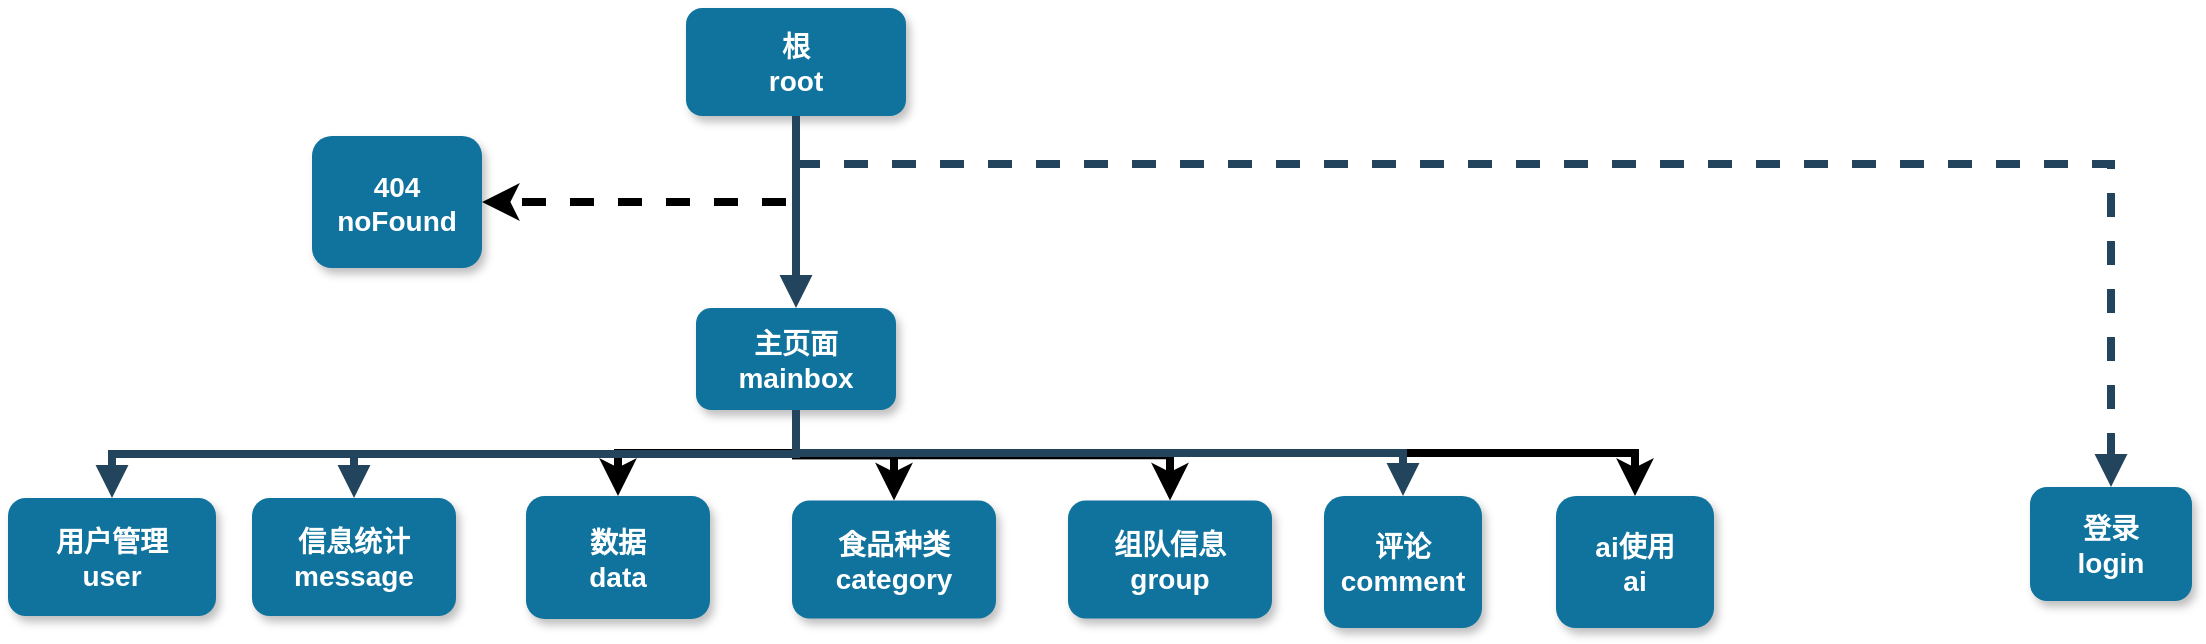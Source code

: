 <mxfile version="24.2.1" type="github">
  <diagram name="Page-1" id="k8IxIvTIii1jW4I5UCoE">
    <mxGraphModel dx="1324" dy="750" grid="0" gridSize="10" guides="1" tooltips="1" connect="1" arrows="1" fold="1" page="0" pageScale="1" pageWidth="1169" pageHeight="827" math="0" shadow="0">
      <root>
        <mxCell id="0" />
        <mxCell id="1" parent="0" />
        <mxCell id="R4IAKUROjbEG2pzpquD4-52" style="edgeStyle=orthogonalEdgeStyle;rounded=0;orthogonalLoop=1;jettySize=auto;html=1;exitX=0.5;exitY=1;exitDx=0;exitDy=0;entryX=1;entryY=0.5;entryDx=0;entryDy=0;dashed=1;strokeWidth=4;" edge="1" parent="1" source="R4IAKUROjbEG2pzpquD4-1" target="R4IAKUROjbEG2pzpquD4-50">
          <mxGeometry relative="1" as="geometry" />
        </mxCell>
        <mxCell id="R4IAKUROjbEG2pzpquD4-1" value="根&#xa;root" style="rounded=1;fillColor=#10739E;strokeColor=none;shadow=1;gradientColor=none;fontStyle=1;fontColor=#FFFFFF;fontSize=14;" vertex="1" parent="1">
          <mxGeometry x="411" y="32" width="110" height="54" as="geometry" />
        </mxCell>
        <mxCell id="R4IAKUROjbEG2pzpquD4-56" style="edgeStyle=orthogonalEdgeStyle;rounded=0;orthogonalLoop=1;jettySize=auto;html=1;exitX=0.5;exitY=1;exitDx=0;exitDy=0;entryX=0.5;entryY=0;entryDx=0;entryDy=0;strokeWidth=4;" edge="1" parent="1" source="R4IAKUROjbEG2pzpquD4-2" target="R4IAKUROjbEG2pzpquD4-53">
          <mxGeometry relative="1" as="geometry" />
        </mxCell>
        <mxCell id="R4IAKUROjbEG2pzpquD4-57" style="edgeStyle=orthogonalEdgeStyle;rounded=0;orthogonalLoop=1;jettySize=auto;html=1;exitX=0.5;exitY=1;exitDx=0;exitDy=0;strokeWidth=4;" edge="1" parent="1" source="R4IAKUROjbEG2pzpquD4-2" target="R4IAKUROjbEG2pzpquD4-54">
          <mxGeometry relative="1" as="geometry" />
        </mxCell>
        <mxCell id="R4IAKUROjbEG2pzpquD4-58" style="edgeStyle=orthogonalEdgeStyle;rounded=0;orthogonalLoop=1;jettySize=auto;html=1;exitX=0.5;exitY=1;exitDx=0;exitDy=0;entryX=0.5;entryY=0;entryDx=0;entryDy=0;strokeWidth=4;" edge="1" parent="1" source="R4IAKUROjbEG2pzpquD4-2" target="R4IAKUROjbEG2pzpquD4-55">
          <mxGeometry relative="1" as="geometry" />
        </mxCell>
        <mxCell id="R4IAKUROjbEG2pzpquD4-60" style="edgeStyle=orthogonalEdgeStyle;rounded=0;orthogonalLoop=1;jettySize=auto;html=1;exitX=0.5;exitY=1;exitDx=0;exitDy=0;entryX=0.5;entryY=0;entryDx=0;entryDy=0;strokeWidth=4;" edge="1" parent="1" source="R4IAKUROjbEG2pzpquD4-2" target="R4IAKUROjbEG2pzpquD4-59">
          <mxGeometry relative="1" as="geometry" />
        </mxCell>
        <mxCell id="R4IAKUROjbEG2pzpquD4-2" value="主页面&#xa;mainbox" style="rounded=1;fillColor=#10739E;strokeColor=none;shadow=1;gradientColor=none;fontStyle=1;fontColor=#FFFFFF;fontSize=14;" vertex="1" parent="1">
          <mxGeometry x="416" y="182" width="100" height="51" as="geometry" />
        </mxCell>
        <mxCell id="R4IAKUROjbEG2pzpquD4-3" value="用户管理&#xa;user" style="rounded=1;fillColor=#10739E;strokeColor=none;shadow=1;gradientColor=none;fontStyle=1;fontColor=#FFFFFF;fontSize=14;" vertex="1" parent="1">
          <mxGeometry x="72" y="277" width="104" height="59" as="geometry" />
        </mxCell>
        <mxCell id="R4IAKUROjbEG2pzpquD4-4" value="信息统计&#xa;message" style="rounded=1;fillColor=#10739E;strokeColor=none;shadow=1;gradientColor=none;fontStyle=1;fontColor=#FFFFFF;fontSize=14;" vertex="1" parent="1">
          <mxGeometry x="194" y="277" width="102" height="59" as="geometry" />
        </mxCell>
        <mxCell id="R4IAKUROjbEG2pzpquD4-5" value="评论&#xa;comment" style="rounded=1;fillColor=#10739E;strokeColor=none;shadow=1;gradientColor=none;fontStyle=1;fontColor=#FFFFFF;fontSize=14;" vertex="1" parent="1">
          <mxGeometry x="730" y="276" width="79" height="66" as="geometry" />
        </mxCell>
        <mxCell id="R4IAKUROjbEG2pzpquD4-6" value="登录&#xa;login" style="rounded=1;fillColor=#10739E;strokeColor=none;shadow=1;gradientColor=none;fontStyle=1;fontColor=#FFFFFF;fontSize=14;" vertex="1" parent="1">
          <mxGeometry x="1083" y="271.5" width="81" height="57" as="geometry" />
        </mxCell>
        <mxCell id="R4IAKUROjbEG2pzpquD4-26" value="" style="edgeStyle=elbowEdgeStyle;elbow=vertical;strokeWidth=4;endArrow=block;endFill=1;fontStyle=1;strokeColor=#23445D;rounded=0;" edge="1" parent="1" source="R4IAKUROjbEG2pzpquD4-1" target="R4IAKUROjbEG2pzpquD4-2">
          <mxGeometry x="22" y="165.5" width="100" height="100" as="geometry">
            <mxPoint x="-240" y="80" as="sourcePoint" />
            <mxPoint x="-140" y="-20" as="targetPoint" />
          </mxGeometry>
        </mxCell>
        <mxCell id="R4IAKUROjbEG2pzpquD4-27" value="" style="edgeStyle=elbowEdgeStyle;elbow=vertical;strokeWidth=4;endArrow=block;endFill=1;fontStyle=1;strokeColor=#23445D;rounded=0;" edge="1" parent="1" source="R4IAKUROjbEG2pzpquD4-2" target="R4IAKUROjbEG2pzpquD4-4">
          <mxGeometry x="22" y="165.5" width="100" height="100" as="geometry">
            <mxPoint x="-240" y="80" as="sourcePoint" />
            <mxPoint x="-140" y="-20" as="targetPoint" />
          </mxGeometry>
        </mxCell>
        <mxCell id="R4IAKUROjbEG2pzpquD4-28" value="" style="edgeStyle=elbowEdgeStyle;elbow=vertical;strokeWidth=4;endArrow=block;endFill=1;fontStyle=1;strokeColor=#23445D;rounded=0;" edge="1" parent="1" source="R4IAKUROjbEG2pzpquD4-2" target="R4IAKUROjbEG2pzpquD4-3">
          <mxGeometry x="22" y="165.5" width="100" height="100" as="geometry">
            <mxPoint x="-240" y="80" as="sourcePoint" />
            <mxPoint x="-140" y="-20" as="targetPoint" />
          </mxGeometry>
        </mxCell>
        <mxCell id="R4IAKUROjbEG2pzpquD4-29" value="" style="edgeStyle=elbowEdgeStyle;elbow=vertical;strokeWidth=4;endArrow=block;endFill=1;fontStyle=1;strokeColor=#23445D;rounded=0;" edge="1" parent="1" source="R4IAKUROjbEG2pzpquD4-2" target="R4IAKUROjbEG2pzpquD4-5">
          <mxGeometry x="22" y="165.5" width="100" height="100" as="geometry">
            <mxPoint x="-240" y="80" as="sourcePoint" />
            <mxPoint x="-140" y="-20" as="targetPoint" />
          </mxGeometry>
        </mxCell>
        <mxCell id="R4IAKUROjbEG2pzpquD4-30" value="" style="edgeStyle=elbowEdgeStyle;elbow=vertical;strokeWidth=4;endArrow=block;endFill=1;fontStyle=1;dashed=1;strokeColor=#23445D;rounded=0;" edge="1" parent="1" source="R4IAKUROjbEG2pzpquD4-1" target="R4IAKUROjbEG2pzpquD4-6">
          <mxGeometry x="22" y="165.5" width="100" height="100" as="geometry">
            <mxPoint x="-240" y="80" as="sourcePoint" />
            <mxPoint x="-140" y="-20" as="targetPoint" />
            <Array as="points">
              <mxPoint x="800" y="110" />
            </Array>
          </mxGeometry>
        </mxCell>
        <mxCell id="R4IAKUROjbEG2pzpquD4-50" value="404&#xa;noFound" style="rounded=1;fillColor=#10739E;strokeColor=none;shadow=1;gradientColor=none;fontStyle=1;fontColor=#FFFFFF;fontSize=14;" vertex="1" parent="1">
          <mxGeometry x="224" y="96" width="85" height="66" as="geometry" />
        </mxCell>
        <mxCell id="R4IAKUROjbEG2pzpquD4-53" value="数据&#xa;data" style="rounded=1;fillColor=#10739E;strokeColor=none;shadow=1;gradientColor=none;fontStyle=1;fontColor=#FFFFFF;fontSize=14;" vertex="1" parent="1">
          <mxGeometry x="331" y="276" width="92" height="61.5" as="geometry" />
        </mxCell>
        <mxCell id="R4IAKUROjbEG2pzpquD4-54" value="食品种类&#xa;category" style="rounded=1;fillColor=#10739E;strokeColor=none;shadow=1;gradientColor=none;fontStyle=1;fontColor=#FFFFFF;fontSize=14;" vertex="1" parent="1">
          <mxGeometry x="464" y="278.25" width="102" height="59" as="geometry" />
        </mxCell>
        <mxCell id="R4IAKUROjbEG2pzpquD4-55" value="组队信息&#xa;group" style="rounded=1;fillColor=#10739E;strokeColor=none;shadow=1;gradientColor=none;fontStyle=1;fontColor=#FFFFFF;fontSize=14;" vertex="1" parent="1">
          <mxGeometry x="602" y="278.25" width="102" height="59" as="geometry" />
        </mxCell>
        <mxCell id="R4IAKUROjbEG2pzpquD4-59" value="ai使用&#xa;ai" style="rounded=1;fillColor=#10739E;strokeColor=none;shadow=1;gradientColor=none;fontStyle=1;fontColor=#FFFFFF;fontSize=14;" vertex="1" parent="1">
          <mxGeometry x="846" y="276" width="79" height="66" as="geometry" />
        </mxCell>
      </root>
    </mxGraphModel>
  </diagram>
</mxfile>
